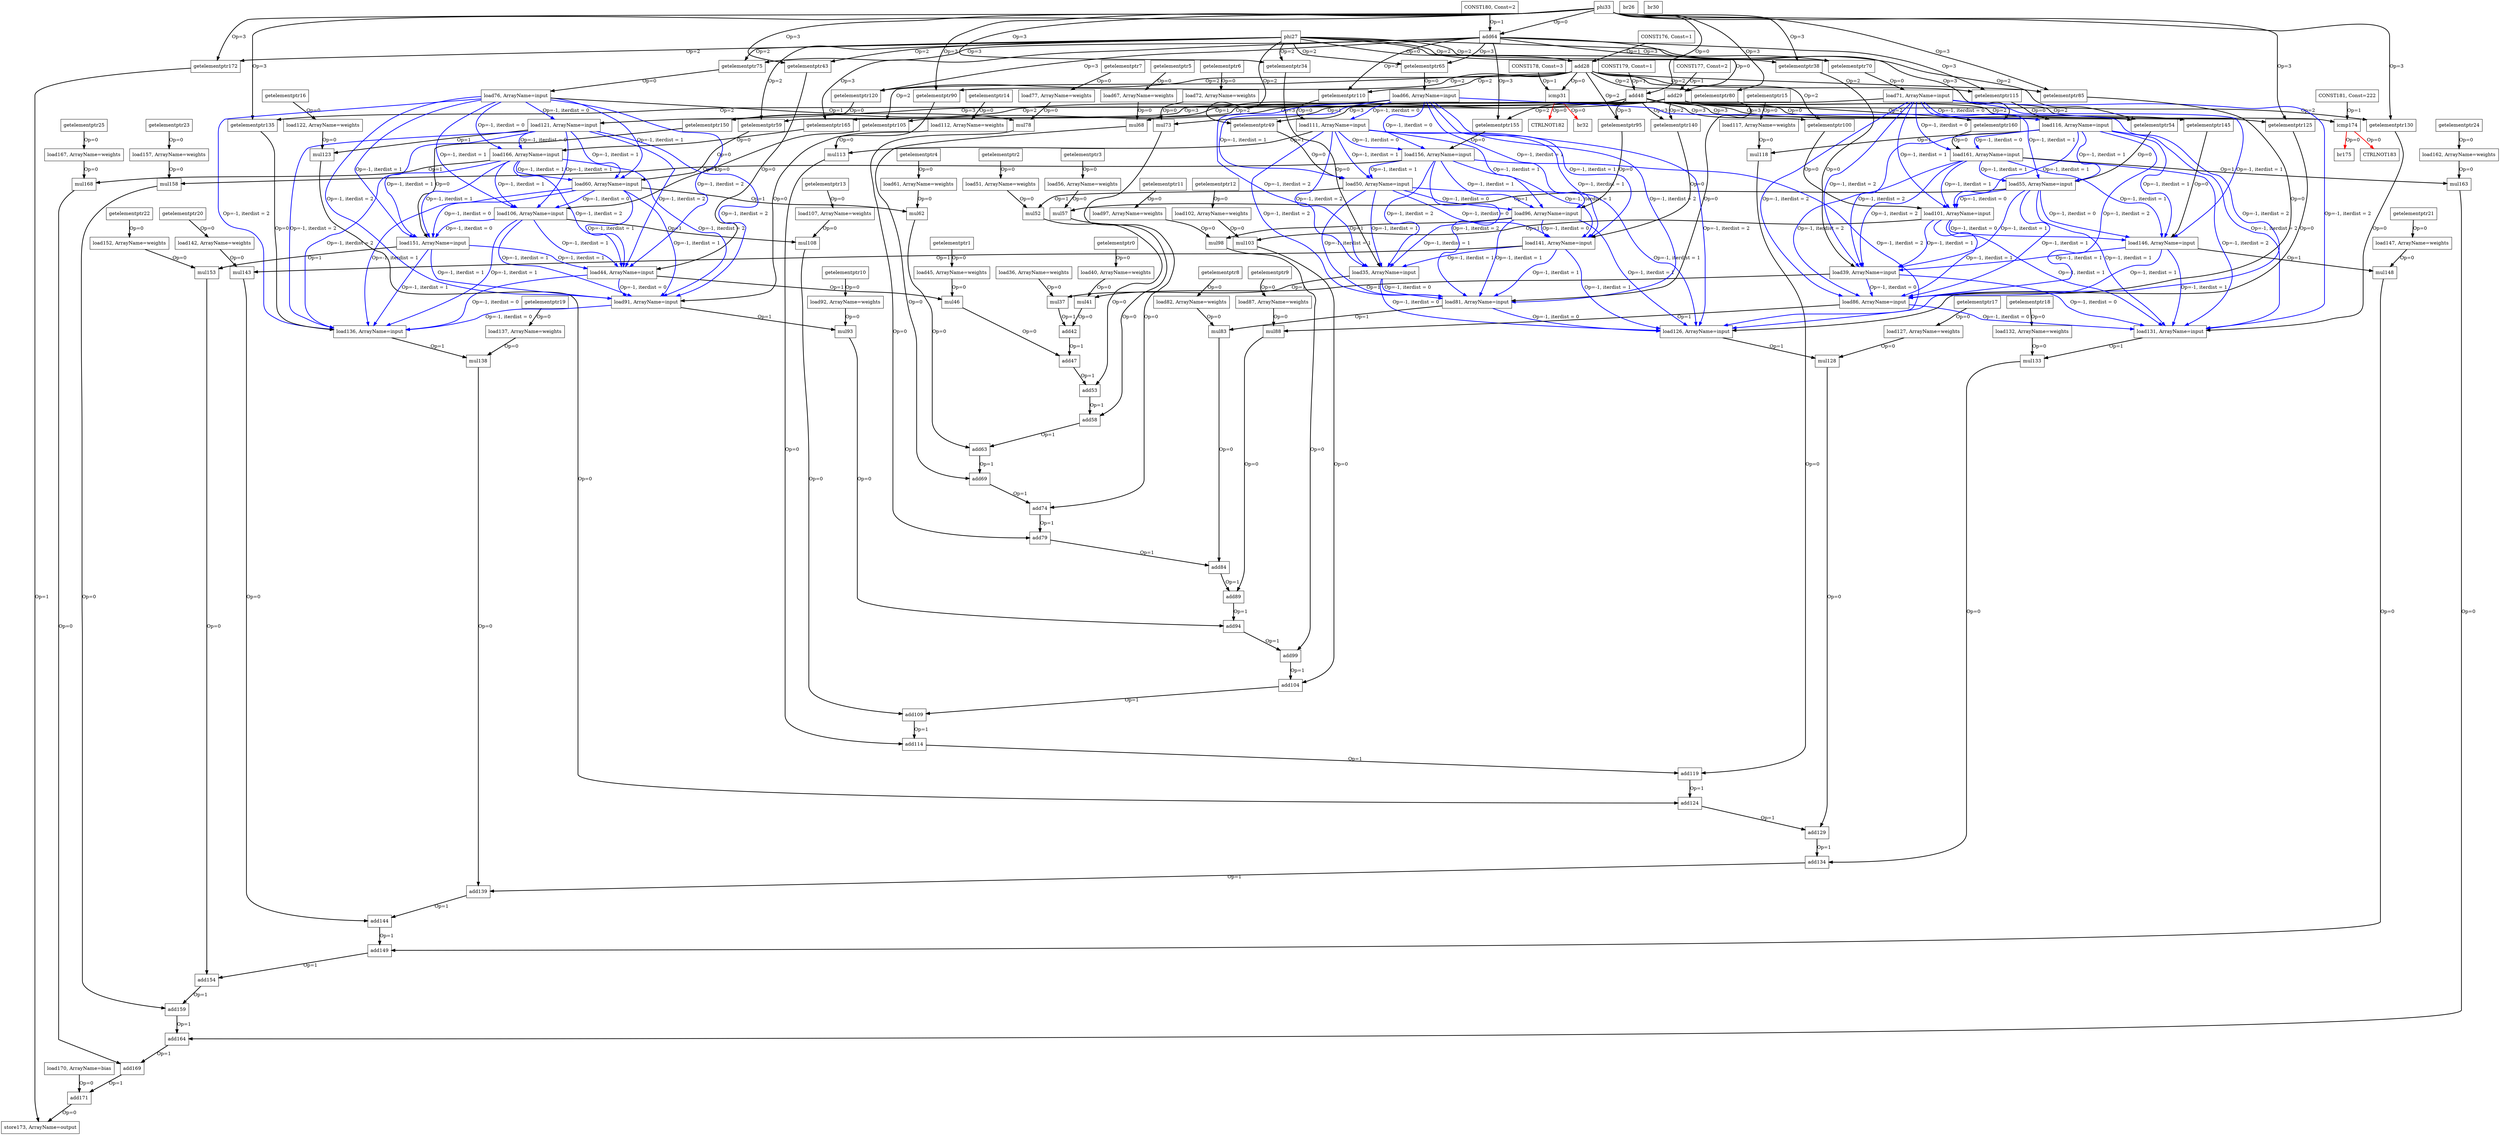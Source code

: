 Digraph G {
getelementptr0[label = "getelementptr0", shape = box, color = black];
getelementptr1[label = "getelementptr1", shape = box, color = black];
getelementptr2[label = "getelementptr2", shape = box, color = black];
getelementptr3[label = "getelementptr3", shape = box, color = black];
getelementptr4[label = "getelementptr4", shape = box, color = black];
getelementptr5[label = "getelementptr5", shape = box, color = black];
getelementptr6[label = "getelementptr6", shape = box, color = black];
getelementptr7[label = "getelementptr7", shape = box, color = black];
getelementptr8[label = "getelementptr8", shape = box, color = black];
getelementptr9[label = "getelementptr9", shape = box, color = black];
getelementptr10[label = "getelementptr10", shape = box, color = black];
getelementptr11[label = "getelementptr11", shape = box, color = black];
getelementptr12[label = "getelementptr12", shape = box, color = black];
getelementptr13[label = "getelementptr13", shape = box, color = black];
getelementptr14[label = "getelementptr14", shape = box, color = black];
getelementptr15[label = "getelementptr15", shape = box, color = black];
getelementptr16[label = "getelementptr16", shape = box, color = black];
getelementptr17[label = "getelementptr17", shape = box, color = black];
getelementptr18[label = "getelementptr18", shape = box, color = black];
getelementptr19[label = "getelementptr19", shape = box, color = black];
getelementptr20[label = "getelementptr20", shape = box, color = black];
getelementptr21[label = "getelementptr21", shape = box, color = black];
getelementptr22[label = "getelementptr22", shape = box, color = black];
getelementptr23[label = "getelementptr23", shape = box, color = black];
getelementptr24[label = "getelementptr24", shape = box, color = black];
getelementptr25[label = "getelementptr25", shape = box, color = black];
br26[label = "br26", shape = box, color = black];
phi27[label = "phi27", shape = box, color = black];
add28[label = "add28", shape = box, color = black];
add29[label = "add29", shape = box, color = black];
br30[label = "br30", shape = box, color = black];
icmp31[label = "icmp31", shape = box, color = black];
br32[label = "br32", shape = box, color = black];
phi33[label = "phi33", shape = box, color = black];
getelementptr34[label = "getelementptr34", shape = box, color = black];
load35[label = "load35, ArrayName=input", shape = box, color = black];
load36[label = "load36, ArrayName=weights", shape = box, color = black];
mul37[label = "mul37", shape = box, color = black];
getelementptr38[label = "getelementptr38", shape = box, color = black];
load39[label = "load39, ArrayName=input", shape = box, color = black];
load40[label = "load40, ArrayName=weights", shape = box, color = black];
mul41[label = "mul41", shape = box, color = black];
add42[label = "add42", shape = box, color = black];
getelementptr43[label = "getelementptr43", shape = box, color = black];
load44[label = "load44, ArrayName=input", shape = box, color = black];
load45[label = "load45, ArrayName=weights", shape = box, color = black];
mul46[label = "mul46", shape = box, color = black];
add47[label = "add47", shape = box, color = black];
add48[label = "add48", shape = box, color = black];
getelementptr49[label = "getelementptr49", shape = box, color = black];
load50[label = "load50, ArrayName=input", shape = box, color = black];
load51[label = "load51, ArrayName=weights", shape = box, color = black];
mul52[label = "mul52", shape = box, color = black];
add53[label = "add53", shape = box, color = black];
getelementptr54[label = "getelementptr54", shape = box, color = black];
load55[label = "load55, ArrayName=input", shape = box, color = black];
load56[label = "load56, ArrayName=weights", shape = box, color = black];
mul57[label = "mul57", shape = box, color = black];
add58[label = "add58", shape = box, color = black];
getelementptr59[label = "getelementptr59", shape = box, color = black];
load60[label = "load60, ArrayName=input", shape = box, color = black];
load61[label = "load61, ArrayName=weights", shape = box, color = black];
mul62[label = "mul62", shape = box, color = black];
add63[label = "add63", shape = box, color = black];
add64[label = "add64", shape = box, color = black];
getelementptr65[label = "getelementptr65", shape = box, color = black];
load66[label = "load66, ArrayName=input", shape = box, color = black];
load67[label = "load67, ArrayName=weights", shape = box, color = black];
mul68[label = "mul68", shape = box, color = black];
add69[label = "add69", shape = box, color = black];
getelementptr70[label = "getelementptr70", shape = box, color = black];
load71[label = "load71, ArrayName=input", shape = box, color = black];
load72[label = "load72, ArrayName=weights", shape = box, color = black];
mul73[label = "mul73", shape = box, color = black];
add74[label = "add74", shape = box, color = black];
getelementptr75[label = "getelementptr75", shape = box, color = black];
load76[label = "load76, ArrayName=input", shape = box, color = black];
load77[label = "load77, ArrayName=weights", shape = box, color = black];
mul78[label = "mul78", shape = box, color = black];
add79[label = "add79", shape = box, color = black];
getelementptr80[label = "getelementptr80", shape = box, color = black];
load81[label = "load81, ArrayName=input", shape = box, color = black];
load82[label = "load82, ArrayName=weights", shape = box, color = black];
mul83[label = "mul83", shape = box, color = black];
add84[label = "add84", shape = box, color = black];
getelementptr85[label = "getelementptr85", shape = box, color = black];
load86[label = "load86, ArrayName=input", shape = box, color = black];
load87[label = "load87, ArrayName=weights", shape = box, color = black];
mul88[label = "mul88", shape = box, color = black];
add89[label = "add89", shape = box, color = black];
getelementptr90[label = "getelementptr90", shape = box, color = black];
load91[label = "load91, ArrayName=input", shape = box, color = black];
load92[label = "load92, ArrayName=weights", shape = box, color = black];
mul93[label = "mul93", shape = box, color = black];
add94[label = "add94", shape = box, color = black];
getelementptr95[label = "getelementptr95", shape = box, color = black];
load96[label = "load96, ArrayName=input", shape = box, color = black];
load97[label = "load97, ArrayName=weights", shape = box, color = black];
mul98[label = "mul98", shape = box, color = black];
add99[label = "add99", shape = box, color = black];
getelementptr100[label = "getelementptr100", shape = box, color = black];
load101[label = "load101, ArrayName=input", shape = box, color = black];
load102[label = "load102, ArrayName=weights", shape = box, color = black];
mul103[label = "mul103", shape = box, color = black];
add104[label = "add104", shape = box, color = black];
getelementptr105[label = "getelementptr105", shape = box, color = black];
load106[label = "load106, ArrayName=input", shape = box, color = black];
load107[label = "load107, ArrayName=weights", shape = box, color = black];
mul108[label = "mul108", shape = box, color = black];
add109[label = "add109", shape = box, color = black];
getelementptr110[label = "getelementptr110", shape = box, color = black];
load111[label = "load111, ArrayName=input", shape = box, color = black];
load112[label = "load112, ArrayName=weights", shape = box, color = black];
mul113[label = "mul113", shape = box, color = black];
add114[label = "add114", shape = box, color = black];
getelementptr115[label = "getelementptr115", shape = box, color = black];
load116[label = "load116, ArrayName=input", shape = box, color = black];
load117[label = "load117, ArrayName=weights", shape = box, color = black];
mul118[label = "mul118", shape = box, color = black];
add119[label = "add119", shape = box, color = black];
getelementptr120[label = "getelementptr120", shape = box, color = black];
load121[label = "load121, ArrayName=input", shape = box, color = black];
load122[label = "load122, ArrayName=weights", shape = box, color = black];
mul123[label = "mul123", shape = box, color = black];
add124[label = "add124", shape = box, color = black];
getelementptr125[label = "getelementptr125", shape = box, color = black];
load126[label = "load126, ArrayName=input", shape = box, color = black];
load127[label = "load127, ArrayName=weights", shape = box, color = black];
mul128[label = "mul128", shape = box, color = black];
add129[label = "add129", shape = box, color = black];
getelementptr130[label = "getelementptr130", shape = box, color = black];
load131[label = "load131, ArrayName=input", shape = box, color = black];
load132[label = "load132, ArrayName=weights", shape = box, color = black];
mul133[label = "mul133", shape = box, color = black];
add134[label = "add134", shape = box, color = black];
getelementptr135[label = "getelementptr135", shape = box, color = black];
load136[label = "load136, ArrayName=input", shape = box, color = black];
load137[label = "load137, ArrayName=weights", shape = box, color = black];
mul138[label = "mul138", shape = box, color = black];
add139[label = "add139", shape = box, color = black];
getelementptr140[label = "getelementptr140", shape = box, color = black];
load141[label = "load141, ArrayName=input", shape = box, color = black];
load142[label = "load142, ArrayName=weights", shape = box, color = black];
mul143[label = "mul143", shape = box, color = black];
add144[label = "add144", shape = box, color = black];
getelementptr145[label = "getelementptr145", shape = box, color = black];
load146[label = "load146, ArrayName=input", shape = box, color = black];
load147[label = "load147, ArrayName=weights", shape = box, color = black];
mul148[label = "mul148", shape = box, color = black];
add149[label = "add149", shape = box, color = black];
getelementptr150[label = "getelementptr150", shape = box, color = black];
load151[label = "load151, ArrayName=input", shape = box, color = black];
load152[label = "load152, ArrayName=weights", shape = box, color = black];
mul153[label = "mul153", shape = box, color = black];
add154[label = "add154", shape = box, color = black];
getelementptr155[label = "getelementptr155", shape = box, color = black];
load156[label = "load156, ArrayName=input", shape = box, color = black];
load157[label = "load157, ArrayName=weights", shape = box, color = black];
mul158[label = "mul158", shape = box, color = black];
add159[label = "add159", shape = box, color = black];
getelementptr160[label = "getelementptr160", shape = box, color = black];
load161[label = "load161, ArrayName=input", shape = box, color = black];
load162[label = "load162, ArrayName=weights", shape = box, color = black];
mul163[label = "mul163", shape = box, color = black];
add164[label = "add164", shape = box, color = black];
getelementptr165[label = "getelementptr165", shape = box, color = black];
load166[label = "load166, ArrayName=input", shape = box, color = black];
load167[label = "load167, ArrayName=weights", shape = box, color = black];
mul168[label = "mul168", shape = box, color = black];
add169[label = "add169", shape = box, color = black];
load170[label = "load170, ArrayName=bias", shape = box, color = black];
add171[label = "add171", shape = box, color = black];
getelementptr172[label = "getelementptr172", shape = box, color = black];
store173[label = "store173, ArrayName=output", shape = box, color = black];
icmp174[label = "icmp174", shape = box, color = black];
br175[label = "br175", shape = box, color = black];
CONST176[label = "CONST176, Const=1", shape = box, color = black];
CONST177[label = "CONST177, Const=2", shape = box, color = black];
CONST178[label = "CONST178, Const=3", shape = box, color = black];
CONST179[label = "CONST179, Const=1", shape = box, color = black];
CONST180[label = "CONST180, Const=2", shape = box, color = black];
CONST181[label = "CONST181, Const=222", shape = box, color = black];
CTRLNOT182[label = "CTRLNOT182", shape = box, color = black];
CTRLNOT183[label = "CTRLNOT183", shape = box, color = black];
getelementptr0 -> load40[color = black, style = bold, label = "Op=0"];
getelementptr1 -> load45[color = black, style = bold, label = "Op=0"];
getelementptr2 -> load51[color = black, style = bold, label = "Op=0"];
getelementptr3 -> load56[color = black, style = bold, label = "Op=0"];
getelementptr4 -> load61[color = black, style = bold, label = "Op=0"];
getelementptr5 -> load67[color = black, style = bold, label = "Op=0"];
getelementptr6 -> load72[color = black, style = bold, label = "Op=0"];
getelementptr7 -> load77[color = black, style = bold, label = "Op=0"];
getelementptr8 -> load82[color = black, style = bold, label = "Op=0"];
getelementptr9 -> load87[color = black, style = bold, label = "Op=0"];
getelementptr10 -> load92[color = black, style = bold, label = "Op=0"];
getelementptr11 -> load97[color = black, style = bold, label = "Op=0"];
getelementptr12 -> load102[color = black, style = bold, label = "Op=0"];
getelementptr13 -> load107[color = black, style = bold, label = "Op=0"];
getelementptr14 -> load112[color = black, style = bold, label = "Op=0"];
getelementptr15 -> load117[color = black, style = bold, label = "Op=0"];
getelementptr16 -> load122[color = black, style = bold, label = "Op=0"];
getelementptr17 -> load127[color = black, style = bold, label = "Op=0"];
getelementptr18 -> load132[color = black, style = bold, label = "Op=0"];
getelementptr19 -> load137[color = black, style = bold, label = "Op=0"];
getelementptr20 -> load142[color = black, style = bold, label = "Op=0"];
getelementptr21 -> load147[color = black, style = bold, label = "Op=0"];
getelementptr22 -> load152[color = black, style = bold, label = "Op=0"];
getelementptr23 -> load157[color = black, style = bold, label = "Op=0"];
getelementptr24 -> load162[color = black, style = bold, label = "Op=0"];
getelementptr25 -> load167[color = black, style = bold, label = "Op=0"];
phi27 -> getelementptr172[color = black, style = bold, label = "Op=2"];
phi27 -> getelementptr75[color = black, style = bold, label = "Op=2"];
phi27 -> getelementptr70[color = black, style = bold, label = "Op=2"];
phi27 -> getelementptr65[color = black, style = bold, label = "Op=2"];
phi27 -> getelementptr59[color = black, style = bold, label = "Op=2"];
phi27 -> getelementptr54[color = black, style = bold, label = "Op=2"];
phi27 -> getelementptr49[color = black, style = bold, label = "Op=2"];
phi27 -> getelementptr43[color = black, style = bold, label = "Op=2"];
phi27 -> getelementptr38[color = black, style = bold, label = "Op=2"];
phi27 -> getelementptr34[color = black, style = bold, label = "Op=2"];
phi27 -> add29[color = black, style = bold, label = "Op=0"];
phi27 -> add28[color = black, style = bold, label = "Op=0"];
CONST176 -> add28[color = black, style = bold, label = "Op=1"];
add28 -> getelementptr120[color = black, style = bold, label = "Op=2"];
add28 -> getelementptr115[color = black, style = bold, label = "Op=2"];
add28 -> getelementptr110[color = black, style = bold, label = "Op=2"];
add28 -> getelementptr105[color = black, style = bold, label = "Op=2"];
add28 -> getelementptr100[color = black, style = bold, label = "Op=2"];
add28 -> getelementptr95[color = black, style = bold, label = "Op=2"];
add28 -> getelementptr90[color = black, style = bold, label = "Op=2"];
add28 -> getelementptr85[color = black, style = bold, label = "Op=2"];
add28 -> getelementptr80[color = black, style = bold, label = "Op=2"];
add28 -> icmp31[color = black, style = bold, label = "Op=0"];
CONST177 -> add29[color = black, style = bold, label = "Op=1"];
add29 -> getelementptr165[color = black, style = bold, label = "Op=2"];
add29 -> getelementptr160[color = black, style = bold, label = "Op=2"];
add29 -> getelementptr155[color = black, style = bold, label = "Op=2"];
add29 -> getelementptr150[color = black, style = bold, label = "Op=2"];
add29 -> getelementptr145[color = black, style = bold, label = "Op=2"];
add29 -> getelementptr140[color = black, style = bold, label = "Op=2"];
add29 -> getelementptr135[color = black, style = bold, label = "Op=2"];
add29 -> getelementptr130[color = black, style = bold, label = "Op=2"];
add29 -> getelementptr125[color = black, style = bold, label = "Op=2"];
CONST178 -> icmp31[color = black, style = bold, label = "Op=1"];
icmp31 -> br32[color = red, style = bold, label = "Op=0"];
phi33 -> getelementptr172[color = black, style = bold, label = "Op=3"];
phi33 -> getelementptr135[color = black, style = bold, label = "Op=3"];
phi33 -> getelementptr130[color = black, style = bold, label = "Op=3"];
phi33 -> getelementptr125[color = black, style = bold, label = "Op=3"];
phi33 -> getelementptr90[color = black, style = bold, label = "Op=3"];
phi33 -> getelementptr85[color = black, style = bold, label = "Op=3"];
phi33 -> getelementptr80[color = black, style = bold, label = "Op=3"];
phi33 -> add64[color = black, style = bold, label = "Op=0"];
phi33 -> add48[color = black, style = bold, label = "Op=0"];
phi33 -> getelementptr43[color = black, style = bold, label = "Op=3"];
phi33 -> getelementptr38[color = black, style = bold, label = "Op=3"];
phi33 -> getelementptr34[color = black, style = bold, label = "Op=3"];
getelementptr34 -> load35[color = black, style = bold, label = "Op=0"];
load35 -> mul37[color = black, style = bold, label = "Op=1"];
load36 -> mul37[color = black, style = bold, label = "Op=0"];
mul37 -> add42[color = black, style = bold, label = "Op=1"];
getelementptr38 -> load39[color = black, style = bold, label = "Op=0"];
load39 -> mul41[color = black, style = bold, label = "Op=1"];
load40 -> mul41[color = black, style = bold, label = "Op=0"];
mul41 -> add42[color = black, style = bold, label = "Op=0"];
add42 -> add47[color = black, style = bold, label = "Op=1"];
getelementptr43 -> load44[color = black, style = bold, label = "Op=0"];
load44 -> mul46[color = black, style = bold, label = "Op=1"];
load45 -> mul46[color = black, style = bold, label = "Op=0"];
mul46 -> add47[color = black, style = bold, label = "Op=0"];
add47 -> add53[color = black, style = bold, label = "Op=1"];
CONST179 -> add48[color = black, style = bold, label = "Op=1"];
add48 -> icmp174[color = black, style = bold, label = "Op=0"];
add48 -> getelementptr150[color = black, style = bold, label = "Op=3"];
add48 -> getelementptr145[color = black, style = bold, label = "Op=3"];
add48 -> getelementptr140[color = black, style = bold, label = "Op=3"];
add48 -> getelementptr105[color = black, style = bold, label = "Op=3"];
add48 -> getelementptr100[color = black, style = bold, label = "Op=3"];
add48 -> getelementptr95[color = black, style = bold, label = "Op=3"];
add48 -> getelementptr59[color = black, style = bold, label = "Op=3"];
add48 -> getelementptr54[color = black, style = bold, label = "Op=3"];
add48 -> getelementptr49[color = black, style = bold, label = "Op=3"];
getelementptr49 -> load50[color = black, style = bold, label = "Op=0"];
load50 -> mul52[color = black, style = bold, label = "Op=1"];
load51 -> mul52[color = black, style = bold, label = "Op=0"];
mul52 -> add53[color = black, style = bold, label = "Op=0"];
add53 -> add58[color = black, style = bold, label = "Op=1"];
getelementptr54 -> load55[color = black, style = bold, label = "Op=0"];
load55 -> mul57[color = black, style = bold, label = "Op=1"];
load56 -> mul57[color = black, style = bold, label = "Op=0"];
mul57 -> add58[color = black, style = bold, label = "Op=0"];
add58 -> add63[color = black, style = bold, label = "Op=1"];
getelementptr59 -> load60[color = black, style = bold, label = "Op=0"];
load60 -> mul62[color = black, style = bold, label = "Op=1"];
load61 -> mul62[color = black, style = bold, label = "Op=0"];
mul62 -> add63[color = black, style = bold, label = "Op=0"];
add63 -> add69[color = black, style = bold, label = "Op=1"];
CONST180 -> add64[color = black, style = bold, label = "Op=1"];
add64 -> getelementptr165[color = black, style = bold, label = "Op=3"];
add64 -> getelementptr160[color = black, style = bold, label = "Op=3"];
add64 -> getelementptr155[color = black, style = bold, label = "Op=3"];
add64 -> getelementptr120[color = black, style = bold, label = "Op=3"];
add64 -> getelementptr115[color = black, style = bold, label = "Op=3"];
add64 -> getelementptr110[color = black, style = bold, label = "Op=3"];
add64 -> getelementptr75[color = black, style = bold, label = "Op=3"];
add64 -> getelementptr70[color = black, style = bold, label = "Op=3"];
add64 -> getelementptr65[color = black, style = bold, label = "Op=3"];
getelementptr65 -> load66[color = black, style = bold, label = "Op=0"];
load66 -> mul68[color = black, style = bold, label = "Op=1"];
load67 -> mul68[color = black, style = bold, label = "Op=0"];
mul68 -> add69[color = black, style = bold, label = "Op=0"];
add69 -> add74[color = black, style = bold, label = "Op=1"];
getelementptr70 -> load71[color = black, style = bold, label = "Op=0"];
load71 -> mul73[color = black, style = bold, label = "Op=1"];
load72 -> mul73[color = black, style = bold, label = "Op=0"];
mul73 -> add74[color = black, style = bold, label = "Op=0"];
add74 -> add79[color = black, style = bold, label = "Op=1"];
getelementptr75 -> load76[color = black, style = bold, label = "Op=0"];
load76 -> mul78[color = black, style = bold, label = "Op=1"];
load77 -> mul78[color = black, style = bold, label = "Op=0"];
mul78 -> add79[color = black, style = bold, label = "Op=0"];
add79 -> add84[color = black, style = bold, label = "Op=1"];
getelementptr80 -> load81[color = black, style = bold, label = "Op=0"];
load81 -> mul83[color = black, style = bold, label = "Op=1"];
load82 -> mul83[color = black, style = bold, label = "Op=0"];
mul83 -> add84[color = black, style = bold, label = "Op=0"];
add84 -> add89[color = black, style = bold, label = "Op=1"];
getelementptr85 -> load86[color = black, style = bold, label = "Op=0"];
load86 -> mul88[color = black, style = bold, label = "Op=1"];
load87 -> mul88[color = black, style = bold, label = "Op=0"];
mul88 -> add89[color = black, style = bold, label = "Op=0"];
add89 -> add94[color = black, style = bold, label = "Op=1"];
getelementptr90 -> load91[color = black, style = bold, label = "Op=0"];
load91 -> mul93[color = black, style = bold, label = "Op=1"];
load92 -> mul93[color = black, style = bold, label = "Op=0"];
mul93 -> add94[color = black, style = bold, label = "Op=0"];
add94 -> add99[color = black, style = bold, label = "Op=1"];
getelementptr95 -> load96[color = black, style = bold, label = "Op=0"];
load96 -> mul98[color = black, style = bold, label = "Op=1"];
load97 -> mul98[color = black, style = bold, label = "Op=0"];
mul98 -> add99[color = black, style = bold, label = "Op=0"];
add99 -> add104[color = black, style = bold, label = "Op=1"];
getelementptr100 -> load101[color = black, style = bold, label = "Op=0"];
load101 -> mul103[color = black, style = bold, label = "Op=1"];
load102 -> mul103[color = black, style = bold, label = "Op=0"];
mul103 -> add104[color = black, style = bold, label = "Op=0"];
add104 -> add109[color = black, style = bold, label = "Op=1"];
getelementptr105 -> load106[color = black, style = bold, label = "Op=0"];
load106 -> mul108[color = black, style = bold, label = "Op=1"];
load107 -> mul108[color = black, style = bold, label = "Op=0"];
mul108 -> add109[color = black, style = bold, label = "Op=0"];
add109 -> add114[color = black, style = bold, label = "Op=1"];
getelementptr110 -> load111[color = black, style = bold, label = "Op=0"];
load111 -> mul113[color = black, style = bold, label = "Op=1"];
load112 -> mul113[color = black, style = bold, label = "Op=0"];
mul113 -> add114[color = black, style = bold, label = "Op=0"];
add114 -> add119[color = black, style = bold, label = "Op=1"];
getelementptr115 -> load116[color = black, style = bold, label = "Op=0"];
load116 -> mul118[color = black, style = bold, label = "Op=1"];
load117 -> mul118[color = black, style = bold, label = "Op=0"];
mul118 -> add119[color = black, style = bold, label = "Op=0"];
add119 -> add124[color = black, style = bold, label = "Op=1"];
getelementptr120 -> load121[color = black, style = bold, label = "Op=0"];
load121 -> mul123[color = black, style = bold, label = "Op=1"];
load122 -> mul123[color = black, style = bold, label = "Op=0"];
mul123 -> add124[color = black, style = bold, label = "Op=0"];
add124 -> add129[color = black, style = bold, label = "Op=1"];
getelementptr125 -> load126[color = black, style = bold, label = "Op=0"];
load126 -> mul128[color = black, style = bold, label = "Op=1"];
load127 -> mul128[color = black, style = bold, label = "Op=0"];
mul128 -> add129[color = black, style = bold, label = "Op=0"];
add129 -> add134[color = black, style = bold, label = "Op=1"];
getelementptr130 -> load131[color = black, style = bold, label = "Op=0"];
load131 -> mul133[color = black, style = bold, label = "Op=1"];
load132 -> mul133[color = black, style = bold, label = "Op=0"];
mul133 -> add134[color = black, style = bold, label = "Op=0"];
add134 -> add139[color = black, style = bold, label = "Op=1"];
getelementptr135 -> load136[color = black, style = bold, label = "Op=0"];
load136 -> mul138[color = black, style = bold, label = "Op=1"];
load137 -> mul138[color = black, style = bold, label = "Op=0"];
mul138 -> add139[color = black, style = bold, label = "Op=0"];
add139 -> add144[color = black, style = bold, label = "Op=1"];
getelementptr140 -> load141[color = black, style = bold, label = "Op=0"];
load141 -> mul143[color = black, style = bold, label = "Op=1"];
load142 -> mul143[color = black, style = bold, label = "Op=0"];
mul143 -> add144[color = black, style = bold, label = "Op=0"];
add144 -> add149[color = black, style = bold, label = "Op=1"];
getelementptr145 -> load146[color = black, style = bold, label = "Op=0"];
load146 -> mul148[color = black, style = bold, label = "Op=1"];
load147 -> mul148[color = black, style = bold, label = "Op=0"];
mul148 -> add149[color = black, style = bold, label = "Op=0"];
add149 -> add154[color = black, style = bold, label = "Op=1"];
getelementptr150 -> load151[color = black, style = bold, label = "Op=0"];
load151 -> mul153[color = black, style = bold, label = "Op=1"];
load152 -> mul153[color = black, style = bold, label = "Op=0"];
mul153 -> add154[color = black, style = bold, label = "Op=0"];
add154 -> add159[color = black, style = bold, label = "Op=1"];
getelementptr155 -> load156[color = black, style = bold, label = "Op=0"];
load156 -> mul158[color = black, style = bold, label = "Op=1"];
load157 -> mul158[color = black, style = bold, label = "Op=0"];
mul158 -> add159[color = black, style = bold, label = "Op=0"];
add159 -> add164[color = black, style = bold, label = "Op=1"];
getelementptr160 -> load161[color = black, style = bold, label = "Op=0"];
load161 -> mul163[color = black, style = bold, label = "Op=1"];
load162 -> mul163[color = black, style = bold, label = "Op=0"];
mul163 -> add164[color = black, style = bold, label = "Op=0"];
add164 -> add169[color = black, style = bold, label = "Op=1"];
getelementptr165 -> load166[color = black, style = bold, label = "Op=0"];
load166 -> mul168[color = black, style = bold, label = "Op=1"];
load167 -> mul168[color = black, style = bold, label = "Op=0"];
mul168 -> add169[color = black, style = bold, label = "Op=0"];
add169 -> add171[color = black, style = bold, label = "Op=1"];
load170 -> add171[color = black, style = bold, label = "Op=0"];
add171 -> store173[color = black, style = bold, label = "Op=0"];
getelementptr172 -> store173[color = black, style = bold, label = "Op=1"];
CONST181 -> icmp174[color = black, style = bold, label = "Op=1"];
icmp174 -> br175[color = red, style = bold, label = "Op=0"];
load50 -> load35[color = blue, style = bold, label = "Op=-1, iterdist = 1"];
load66 -> load35[color = blue, style = bold, label = "Op=-1, iterdist = 2"];
load35 -> load81[color = blue, style = bold, label = "Op=-1, iterdist = 0"];
load96 -> load35[color = blue, style = bold, label = "Op=-1, iterdist = 1"];
load111 -> load35[color = blue, style = bold, label = "Op=-1, iterdist = 2"];
load35 -> load126[color = blue, style = bold, label = "Op=-1, iterdist = 0"];
load141 -> load35[color = blue, style = bold, label = "Op=-1, iterdist = 1"];
load156 -> load35[color = blue, style = bold, label = "Op=-1, iterdist = 2"];
load55 -> load39[color = blue, style = bold, label = "Op=-1, iterdist = 1"];
load71 -> load39[color = blue, style = bold, label = "Op=-1, iterdist = 2"];
load39 -> load86[color = blue, style = bold, label = "Op=-1, iterdist = 0"];
load101 -> load39[color = blue, style = bold, label = "Op=-1, iterdist = 1"];
load116 -> load39[color = blue, style = bold, label = "Op=-1, iterdist = 2"];
load39 -> load131[color = blue, style = bold, label = "Op=-1, iterdist = 0"];
load146 -> load39[color = blue, style = bold, label = "Op=-1, iterdist = 1"];
load161 -> load39[color = blue, style = bold, label = "Op=-1, iterdist = 2"];
load60 -> load44[color = blue, style = bold, label = "Op=-1, iterdist = 1"];
load76 -> load44[color = blue, style = bold, label = "Op=-1, iterdist = 2"];
load44 -> load91[color = blue, style = bold, label = "Op=-1, iterdist = 0"];
load106 -> load44[color = blue, style = bold, label = "Op=-1, iterdist = 1"];
load121 -> load44[color = blue, style = bold, label = "Op=-1, iterdist = 2"];
load44 -> load136[color = blue, style = bold, label = "Op=-1, iterdist = 0"];
load151 -> load44[color = blue, style = bold, label = "Op=-1, iterdist = 1"];
load166 -> load44[color = blue, style = bold, label = "Op=-1, iterdist = 2"];
load66 -> load50[color = blue, style = bold, label = "Op=-1, iterdist = 1"];
load50 -> load81[color = blue, style = bold, label = "Op=-1, iterdist = 1"];
load50 -> load96[color = blue, style = bold, label = "Op=-1, iterdist = 0"];
load111 -> load50[color = blue, style = bold, label = "Op=-1, iterdist = 1"];
load50 -> load126[color = blue, style = bold, label = "Op=-1, iterdist = 1"];
load50 -> load141[color = blue, style = bold, label = "Op=-1, iterdist = 0"];
load156 -> load50[color = blue, style = bold, label = "Op=-1, iterdist = 1"];
load71 -> load55[color = blue, style = bold, label = "Op=-1, iterdist = 1"];
load55 -> load86[color = blue, style = bold, label = "Op=-1, iterdist = 1"];
load55 -> load101[color = blue, style = bold, label = "Op=-1, iterdist = 0"];
load116 -> load55[color = blue, style = bold, label = "Op=-1, iterdist = 1"];
load55 -> load131[color = blue, style = bold, label = "Op=-1, iterdist = 1"];
load55 -> load146[color = blue, style = bold, label = "Op=-1, iterdist = 0"];
load161 -> load55[color = blue, style = bold, label = "Op=-1, iterdist = 1"];
load76 -> load60[color = blue, style = bold, label = "Op=-1, iterdist = 1"];
load60 -> load91[color = blue, style = bold, label = "Op=-1, iterdist = 1"];
load60 -> load106[color = blue, style = bold, label = "Op=-1, iterdist = 0"];
load121 -> load60[color = blue, style = bold, label = "Op=-1, iterdist = 1"];
load60 -> load136[color = blue, style = bold, label = "Op=-1, iterdist = 1"];
load60 -> load151[color = blue, style = bold, label = "Op=-1, iterdist = 0"];
load166 -> load60[color = blue, style = bold, label = "Op=-1, iterdist = 1"];
load66 -> load81[color = blue, style = bold, label = "Op=-1, iterdist = 2"];
load66 -> load96[color = blue, style = bold, label = "Op=-1, iterdist = 1"];
load66 -> load111[color = blue, style = bold, label = "Op=-1, iterdist = 0"];
load66 -> load126[color = blue, style = bold, label = "Op=-1, iterdist = 2"];
load66 -> load141[color = blue, style = bold, label = "Op=-1, iterdist = 1"];
load66 -> load156[color = blue, style = bold, label = "Op=-1, iterdist = 0"];
load71 -> load86[color = blue, style = bold, label = "Op=-1, iterdist = 2"];
load71 -> load101[color = blue, style = bold, label = "Op=-1, iterdist = 1"];
load71 -> load116[color = blue, style = bold, label = "Op=-1, iterdist = 0"];
load71 -> load131[color = blue, style = bold, label = "Op=-1, iterdist = 2"];
load71 -> load146[color = blue, style = bold, label = "Op=-1, iterdist = 1"];
load71 -> load161[color = blue, style = bold, label = "Op=-1, iterdist = 0"];
load76 -> load91[color = blue, style = bold, label = "Op=-1, iterdist = 2"];
load76 -> load106[color = blue, style = bold, label = "Op=-1, iterdist = 1"];
load76 -> load121[color = blue, style = bold, label = "Op=-1, iterdist = 0"];
load76 -> load136[color = blue, style = bold, label = "Op=-1, iterdist = 2"];
load76 -> load151[color = blue, style = bold, label = "Op=-1, iterdist = 1"];
load76 -> load166[color = blue, style = bold, label = "Op=-1, iterdist = 0"];
load96 -> load81[color = blue, style = bold, label = "Op=-1, iterdist = 1"];
load111 -> load81[color = blue, style = bold, label = "Op=-1, iterdist = 2"];
load81 -> load126[color = blue, style = bold, label = "Op=-1, iterdist = 0"];
load141 -> load81[color = blue, style = bold, label = "Op=-1, iterdist = 1"];
load156 -> load81[color = blue, style = bold, label = "Op=-1, iterdist = 2"];
load101 -> load86[color = blue, style = bold, label = "Op=-1, iterdist = 1"];
load116 -> load86[color = blue, style = bold, label = "Op=-1, iterdist = 2"];
load86 -> load131[color = blue, style = bold, label = "Op=-1, iterdist = 0"];
load146 -> load86[color = blue, style = bold, label = "Op=-1, iterdist = 1"];
load161 -> load86[color = blue, style = bold, label = "Op=-1, iterdist = 2"];
load106 -> load91[color = blue, style = bold, label = "Op=-1, iterdist = 1"];
load121 -> load91[color = blue, style = bold, label = "Op=-1, iterdist = 2"];
load91 -> load136[color = blue, style = bold, label = "Op=-1, iterdist = 0"];
load151 -> load91[color = blue, style = bold, label = "Op=-1, iterdist = 1"];
load166 -> load91[color = blue, style = bold, label = "Op=-1, iterdist = 2"];
load111 -> load96[color = blue, style = bold, label = "Op=-1, iterdist = 1"];
load96 -> load126[color = blue, style = bold, label = "Op=-1, iterdist = 1"];
load96 -> load141[color = blue, style = bold, label = "Op=-1, iterdist = 0"];
load156 -> load96[color = blue, style = bold, label = "Op=-1, iterdist = 1"];
load116 -> load101[color = blue, style = bold, label = "Op=-1, iterdist = 1"];
load101 -> load131[color = blue, style = bold, label = "Op=-1, iterdist = 1"];
load101 -> load146[color = blue, style = bold, label = "Op=-1, iterdist = 0"];
load161 -> load101[color = blue, style = bold, label = "Op=-1, iterdist = 1"];
load121 -> load106[color = blue, style = bold, label = "Op=-1, iterdist = 1"];
load106 -> load136[color = blue, style = bold, label = "Op=-1, iterdist = 1"];
load106 -> load151[color = blue, style = bold, label = "Op=-1, iterdist = 0"];
load166 -> load106[color = blue, style = bold, label = "Op=-1, iterdist = 1"];
load111 -> load126[color = blue, style = bold, label = "Op=-1, iterdist = 2"];
load111 -> load141[color = blue, style = bold, label = "Op=-1, iterdist = 1"];
load111 -> load156[color = blue, style = bold, label = "Op=-1, iterdist = 0"];
load116 -> load131[color = blue, style = bold, label = "Op=-1, iterdist = 2"];
load116 -> load146[color = blue, style = bold, label = "Op=-1, iterdist = 1"];
load116 -> load161[color = blue, style = bold, label = "Op=-1, iterdist = 0"];
load121 -> load136[color = blue, style = bold, label = "Op=-1, iterdist = 2"];
load121 -> load151[color = blue, style = bold, label = "Op=-1, iterdist = 1"];
load121 -> load166[color = blue, style = bold, label = "Op=-1, iterdist = 0"];
load141 -> load126[color = blue, style = bold, label = "Op=-1, iterdist = 1"];
load156 -> load126[color = blue, style = bold, label = "Op=-1, iterdist = 2"];
load146 -> load131[color = blue, style = bold, label = "Op=-1, iterdist = 1"];
load161 -> load131[color = blue, style = bold, label = "Op=-1, iterdist = 2"];
load151 -> load136[color = blue, style = bold, label = "Op=-1, iterdist = 1"];
load166 -> load136[color = blue, style = bold, label = "Op=-1, iterdist = 2"];
load156 -> load141[color = blue, style = bold, label = "Op=-1, iterdist = 1"];
load161 -> load146[color = blue, style = bold, label = "Op=-1, iterdist = 1"];
load166 -> load151[color = blue, style = bold, label = "Op=-1, iterdist = 1"];
icmp31 -> CTRLNOT182[color = red, style = bold, label = "Op=0"];
icmp174 -> CTRLNOT183[color = red, style = bold, label = "Op=0"];
}
